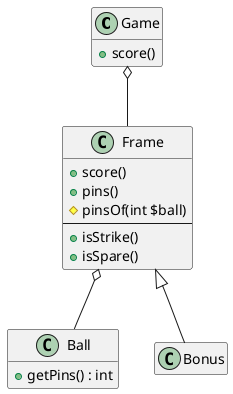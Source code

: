 @startuml

hide empty members
skinparam shadowing    false
skinparam packageStyle rect


class "Game" as game {
    +score()
}

class "Frame" as frame {
    +score()
    +pins()
    #pinsOf(int $ball)
    --
    +isStrike()
    +isSpare()
}

class "Ball" as ball {
    +getPins() : int
}

class "Bonus" as bonus {
}

game  o--  frame
frame <|-- bonus
frame o--  ball


@enduml
